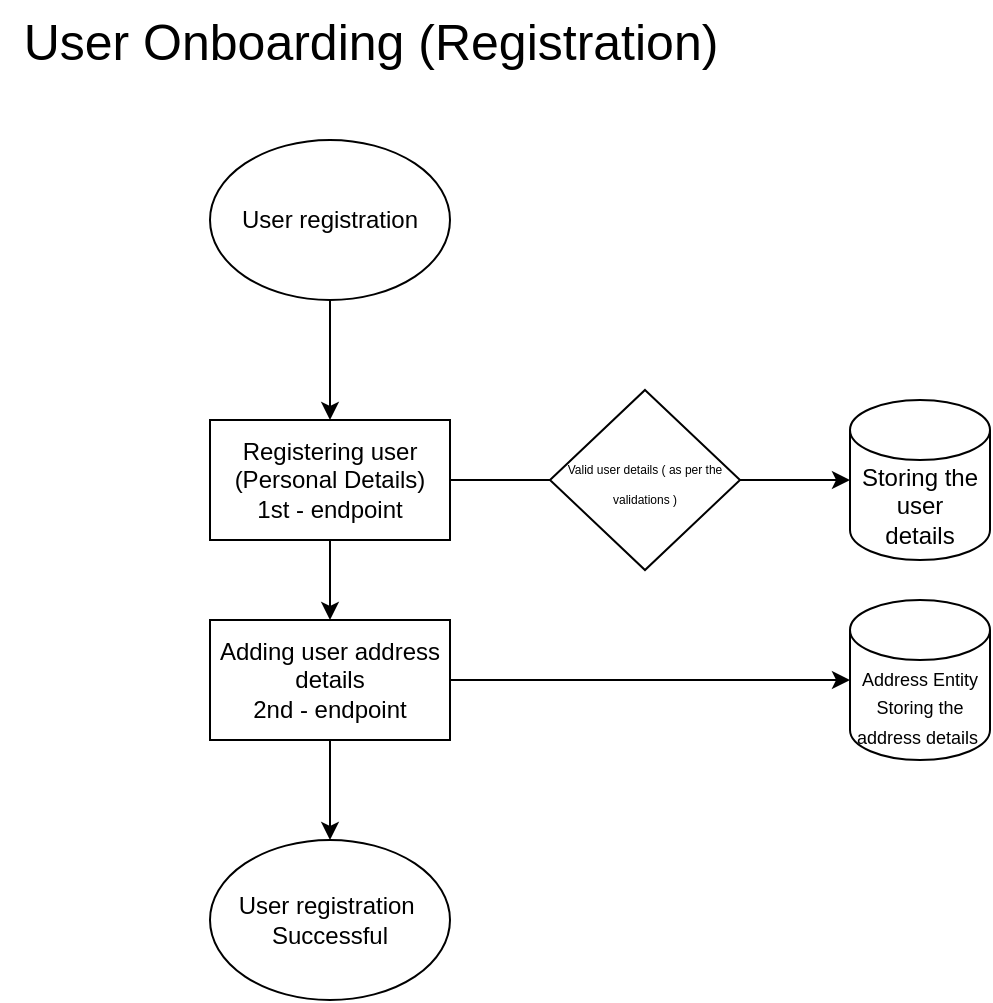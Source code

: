 <mxfile version="24.7.17">
  <diagram name="Page-1" id="cFMf2zeaD_1071EAkis6">
    <mxGraphModel dx="1313" dy="816" grid="1" gridSize="10" guides="1" tooltips="1" connect="1" arrows="1" fold="1" page="1" pageScale="1" pageWidth="1200" pageHeight="1920" math="0" shadow="0">
      <root>
        <mxCell id="0" />
        <mxCell id="1" parent="0" />
        <mxCell id="-821EgII8_-z-8Wr9Ew4-10" style="edgeStyle=orthogonalEdgeStyle;rounded=0;orthogonalLoop=1;jettySize=auto;html=1;exitX=0.5;exitY=1;exitDx=0;exitDy=0;entryX=0.5;entryY=0;entryDx=0;entryDy=0;" edge="1" parent="1" source="-821EgII8_-z-8Wr9Ew4-5" target="-821EgII8_-z-8Wr9Ew4-9">
          <mxGeometry relative="1" as="geometry" />
        </mxCell>
        <mxCell id="-821EgII8_-z-8Wr9Ew4-5" value="User registration" style="ellipse;whiteSpace=wrap;html=1;" vertex="1" parent="1">
          <mxGeometry x="380" y="120" width="120" height="80" as="geometry" />
        </mxCell>
        <mxCell id="-821EgII8_-z-8Wr9Ew4-8" value="User Onboarding (Registration)" style="text;html=1;align=center;verticalAlign=middle;resizable=0;points=[];autosize=1;strokeColor=none;fillColor=none;fontSize=25;" vertex="1" parent="1">
          <mxGeometry x="275" y="50" width="370" height="40" as="geometry" />
        </mxCell>
        <mxCell id="-821EgII8_-z-8Wr9Ew4-14" style="edgeStyle=orthogonalEdgeStyle;rounded=0;orthogonalLoop=1;jettySize=auto;html=1;entryX=0.5;entryY=0;entryDx=0;entryDy=0;" edge="1" parent="1" source="-821EgII8_-z-8Wr9Ew4-9" target="-821EgII8_-z-8Wr9Ew4-13">
          <mxGeometry relative="1" as="geometry" />
        </mxCell>
        <mxCell id="-821EgII8_-z-8Wr9Ew4-9" value="Registering user (Personal Details)&lt;div&gt;1st - endpoint&lt;/div&gt;" style="rounded=0;whiteSpace=wrap;html=1;" vertex="1" parent="1">
          <mxGeometry x="380" y="260" width="120" height="60" as="geometry" />
        </mxCell>
        <mxCell id="-821EgII8_-z-8Wr9Ew4-11" value="Storing the user&lt;div&gt;details&lt;/div&gt;" style="shape=cylinder3;whiteSpace=wrap;html=1;boundedLbl=1;backgroundOutline=1;size=15;" vertex="1" parent="1">
          <mxGeometry x="700" y="250" width="70" height="80" as="geometry" />
        </mxCell>
        <mxCell id="-821EgII8_-z-8Wr9Ew4-12" style="edgeStyle=orthogonalEdgeStyle;rounded=0;orthogonalLoop=1;jettySize=auto;html=1;exitX=1;exitY=0.5;exitDx=0;exitDy=0;entryX=0;entryY=0.5;entryDx=0;entryDy=0;entryPerimeter=0;" edge="1" parent="1" source="-821EgII8_-z-8Wr9Ew4-9" target="-821EgII8_-z-8Wr9Ew4-11">
          <mxGeometry relative="1" as="geometry" />
        </mxCell>
        <mxCell id="-821EgII8_-z-8Wr9Ew4-20" value="" style="edgeStyle=orthogonalEdgeStyle;rounded=0;orthogonalLoop=1;jettySize=auto;html=1;" edge="1" parent="1" source="-821EgII8_-z-8Wr9Ew4-13" target="-821EgII8_-z-8Wr9Ew4-19">
          <mxGeometry relative="1" as="geometry" />
        </mxCell>
        <mxCell id="-821EgII8_-z-8Wr9Ew4-13" value="Adding user address details&lt;div&gt;2nd - endpoint&lt;/div&gt;" style="rounded=0;whiteSpace=wrap;html=1;" vertex="1" parent="1">
          <mxGeometry x="380" y="360" width="120" height="60" as="geometry" />
        </mxCell>
        <mxCell id="-821EgII8_-z-8Wr9Ew4-15" value="&lt;span style=&quot;font-size: 6px;&quot;&gt;Valid user details ( as per the validations )&lt;/span&gt;" style="rhombus;whiteSpace=wrap;html=1;" vertex="1" parent="1">
          <mxGeometry x="550" y="245" width="95" height="90" as="geometry" />
        </mxCell>
        <mxCell id="-821EgII8_-z-8Wr9Ew4-16" value="&lt;div&gt;&lt;font style=&quot;font-size: 9px;&quot;&gt;Address Entity&lt;br&gt;&lt;/font&gt;&lt;/div&gt;&lt;font style=&quot;font-size: 9px;&quot;&gt;Storing the address details&amp;nbsp;&lt;/font&gt;" style="shape=cylinder3;whiteSpace=wrap;html=1;boundedLbl=1;backgroundOutline=1;size=15;" vertex="1" parent="1">
          <mxGeometry x="700" y="350" width="70" height="80" as="geometry" />
        </mxCell>
        <mxCell id="-821EgII8_-z-8Wr9Ew4-17" style="edgeStyle=orthogonalEdgeStyle;rounded=0;orthogonalLoop=1;jettySize=auto;html=1;entryX=0;entryY=0.5;entryDx=0;entryDy=0;entryPerimeter=0;" edge="1" parent="1" source="-821EgII8_-z-8Wr9Ew4-13" target="-821EgII8_-z-8Wr9Ew4-16">
          <mxGeometry relative="1" as="geometry" />
        </mxCell>
        <mxCell id="-821EgII8_-z-8Wr9Ew4-19" value="User registration&amp;nbsp;&lt;div&gt;Successful&lt;/div&gt;" style="ellipse;whiteSpace=wrap;html=1;" vertex="1" parent="1">
          <mxGeometry x="380" y="470" width="120" height="80" as="geometry" />
        </mxCell>
      </root>
    </mxGraphModel>
  </diagram>
</mxfile>

